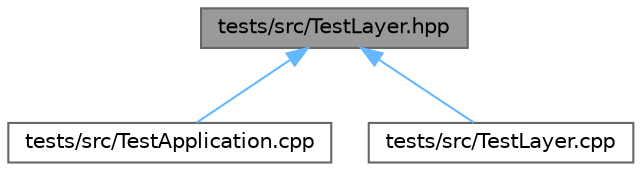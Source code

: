 digraph "tests/src/TestLayer.hpp"
{
 // LATEX_PDF_SIZE
  bgcolor="transparent";
  edge [fontname=Helvetica,fontsize=10,labelfontname=Helvetica,labelfontsize=10];
  node [fontname=Helvetica,fontsize=10,shape=box,height=0.2,width=0.4];
  Node1 [id="Node000001",label="tests/src/TestLayer.hpp",height=0.2,width=0.4,color="gray40", fillcolor="grey60", style="filled", fontcolor="black",tooltip=" "];
  Node1 -> Node2 [id="edge1_Node000001_Node000002",dir="back",color="steelblue1",style="solid",tooltip=" "];
  Node2 [id="Node000002",label="tests/src/TestApplication.cpp",height=0.2,width=0.4,color="grey40", fillcolor="white", style="filled",URL="$_test_application_8cpp.html",tooltip=" "];
  Node1 -> Node3 [id="edge2_Node000001_Node000003",dir="back",color="steelblue1",style="solid",tooltip=" "];
  Node3 [id="Node000003",label="tests/src/TestLayer.cpp",height=0.2,width=0.4,color="grey40", fillcolor="white", style="filled",URL="$tests_2src_2_test_layer_8cpp.html",tooltip=" "];
}
